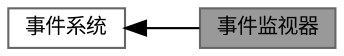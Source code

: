 digraph "事件监视器"
{
 // LATEX_PDF_SIZE
  bgcolor="transparent";
  edge [fontname=Helvetica,fontsize=10,labelfontname=Helvetica,labelfontsize=10];
  node [fontname=Helvetica,fontsize=10,shape=box,height=0.2,width=0.4];
  rankdir=LR;
  Node1 [id="Node000001",label="事件监视器",height=0.2,width=0.4,color="gray40", fillcolor="grey60", style="filled", fontcolor="black",tooltip="通过继承这些类, 可以监视并处理事件"];
  Node2 [id="Node000002",label="事件系统",height=0.2,width=0.4,color="grey40", fillcolor="white", style="filled",URL="$group___xE4_xBA_x8B_xE4_xBB_xB6_xE7_xB3_xBB_xE7_xBB_x9F.html",tooltip=" "];
  Node2->Node1 [shape=plaintext, dir="back", style="solid"];
}
